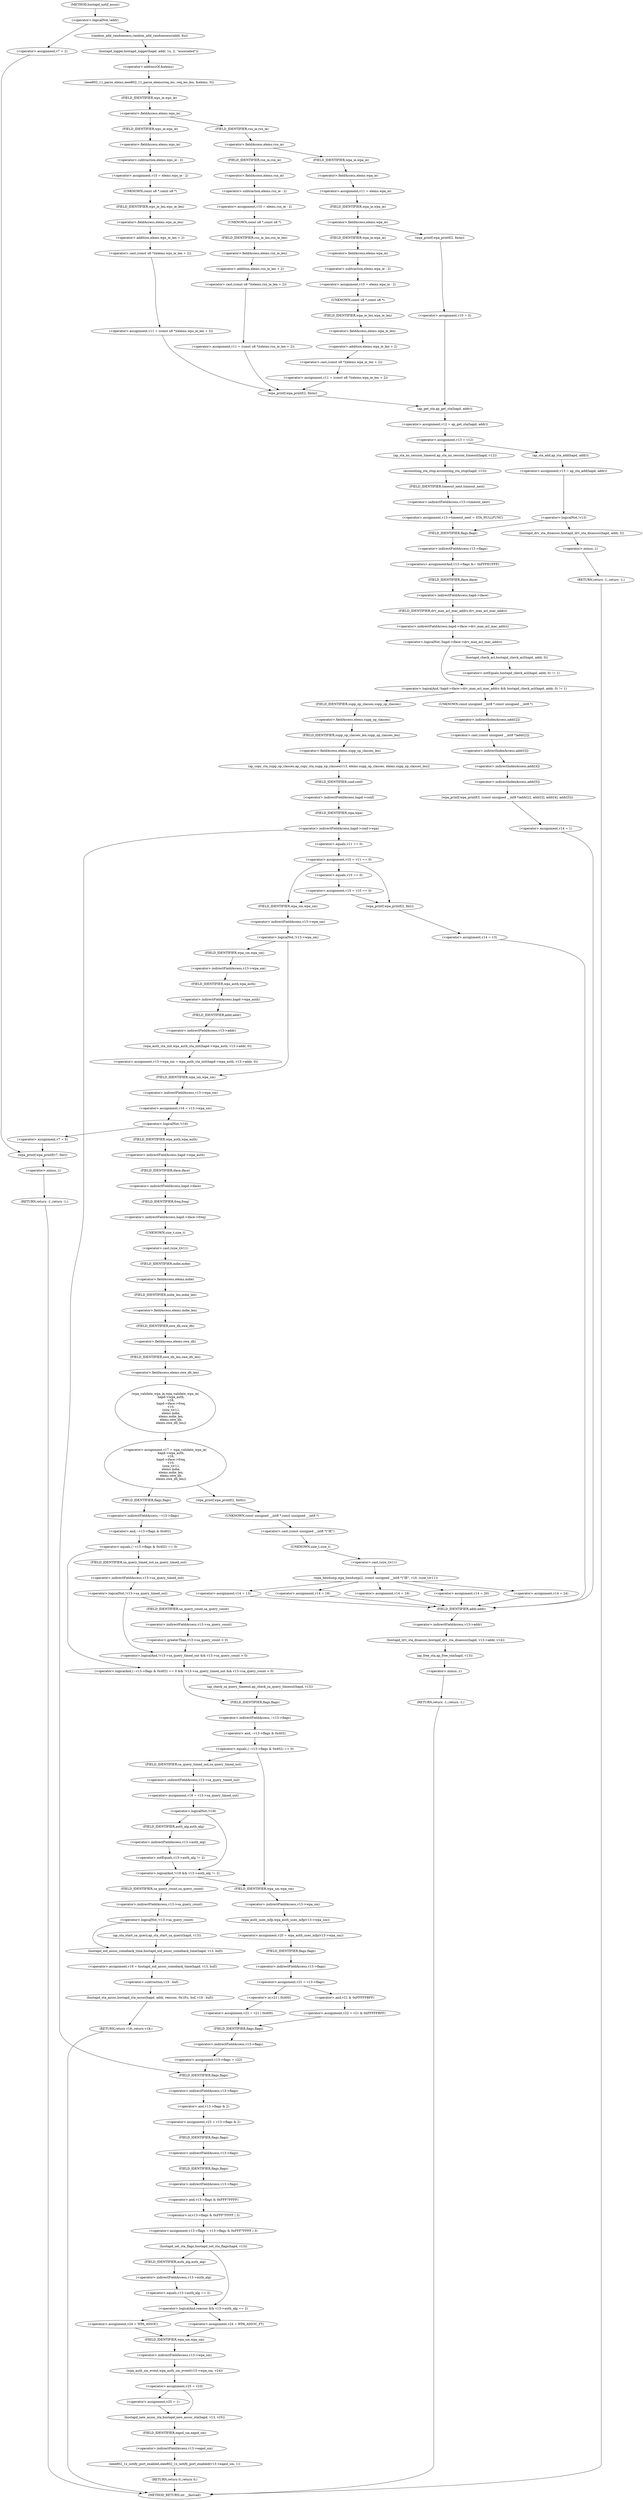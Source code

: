 digraph hostapd_notif_assoc {  
"1000153" [label = "(<operator>.logicalNot,!addr)" ]
"1000156" [label = "(<operator>.assignment,v7 = 2)" ]
"1000160" [label = "(wpa_printf,wpa_printf(v7, fmt))" ]
"1000163" [label = "(RETURN,return -1;,return -1;)" ]
"1000164" [label = "(<operator>.minus,-1)" ]
"1000166" [label = "(random_add_randomness,random_add_randomness(addr, 6u))" ]
"1000169" [label = "(hostapd_logger,hostapd_logger(hapd, addr, 1u, 2, \"associated\"))" ]
"1000175" [label = "(ieee802_11_parse_elems,ieee802_11_parse_elems(req_ies, req_ies_len, &elems, 0))" ]
"1000178" [label = "(<operator>.addressOf,&elems)" ]
"1000182" [label = "(<operator>.fieldAccess,elems.wps_ie)" ]
"1000184" [label = "(FIELD_IDENTIFIER,wps_ie,wps_ie)" ]
"1000186" [label = "(<operator>.assignment,v10 = elems.wps_ie - 2)" ]
"1000188" [label = "(<operator>.subtraction,elems.wps_ie - 2)" ]
"1000189" [label = "(<operator>.fieldAccess,elems.wps_ie)" ]
"1000191" [label = "(FIELD_IDENTIFIER,wps_ie,wps_ie)" ]
"1000193" [label = "(<operator>.assignment,v11 = (const u8 *)(elems.wps_ie_len + 2))" ]
"1000195" [label = "(<operator>.cast,(const u8 *)(elems.wps_ie_len + 2))" ]
"1000196" [label = "(UNKNOWN,const u8 *,const u8 *)" ]
"1000197" [label = "(<operator>.addition,elems.wps_ie_len + 2)" ]
"1000198" [label = "(<operator>.fieldAccess,elems.wps_ie_len)" ]
"1000200" [label = "(FIELD_IDENTIFIER,wps_ie_len,wps_ie_len)" ]
"1000203" [label = "(wpa_printf,wpa_printf(2, fmta))" ]
"1000208" [label = "(<operator>.fieldAccess,elems.rsn_ie)" ]
"1000210" [label = "(FIELD_IDENTIFIER,rsn_ie,rsn_ie)" ]
"1000212" [label = "(<operator>.assignment,v10 = elems.rsn_ie - 2)" ]
"1000214" [label = "(<operator>.subtraction,elems.rsn_ie - 2)" ]
"1000215" [label = "(<operator>.fieldAccess,elems.rsn_ie)" ]
"1000217" [label = "(FIELD_IDENTIFIER,rsn_ie,rsn_ie)" ]
"1000219" [label = "(<operator>.assignment,v11 = (const u8 *)(elems.rsn_ie_len + 2))" ]
"1000221" [label = "(<operator>.cast,(const u8 *)(elems.rsn_ie_len + 2))" ]
"1000222" [label = "(UNKNOWN,const u8 *,const u8 *)" ]
"1000223" [label = "(<operator>.addition,elems.rsn_ie_len + 2)" ]
"1000224" [label = "(<operator>.fieldAccess,elems.rsn_ie_len)" ]
"1000226" [label = "(FIELD_IDENTIFIER,rsn_ie_len,rsn_ie_len)" ]
"1000229" [label = "(<operator>.assignment,v11 = elems.wpa_ie)" ]
"1000231" [label = "(<operator>.fieldAccess,elems.wpa_ie)" ]
"1000233" [label = "(FIELD_IDENTIFIER,wpa_ie,wpa_ie)" ]
"1000235" [label = "(<operator>.fieldAccess,elems.wpa_ie)" ]
"1000237" [label = "(FIELD_IDENTIFIER,wpa_ie,wpa_ie)" ]
"1000239" [label = "(<operator>.assignment,v10 = elems.wpa_ie - 2)" ]
"1000241" [label = "(<operator>.subtraction,elems.wpa_ie - 2)" ]
"1000242" [label = "(<operator>.fieldAccess,elems.wpa_ie)" ]
"1000244" [label = "(FIELD_IDENTIFIER,wpa_ie,wpa_ie)" ]
"1000246" [label = "(<operator>.assignment,v11 = (const u8 *)(elems.wpa_ie_len + 2))" ]
"1000248" [label = "(<operator>.cast,(const u8 *)(elems.wpa_ie_len + 2))" ]
"1000249" [label = "(UNKNOWN,const u8 *,const u8 *)" ]
"1000250" [label = "(<operator>.addition,elems.wpa_ie_len + 2)" ]
"1000251" [label = "(<operator>.fieldAccess,elems.wpa_ie_len)" ]
"1000253" [label = "(FIELD_IDENTIFIER,wpa_ie_len,wpa_ie_len)" ]
"1000256" [label = "(wpa_printf,wpa_printf(2, fmta))" ]
"1000259" [label = "(<operator>.assignment,v10 = 0)" ]
"1000263" [label = "(<operator>.assignment,v12 = ap_get_sta(hapd, addr))" ]
"1000265" [label = "(ap_get_sta,ap_get_sta(hapd, addr))" ]
"1000268" [label = "(<operator>.assignment,v13 = v12)" ]
"1000274" [label = "(ap_sta_no_session_timeout,ap_sta_no_session_timeout(hapd, v12))" ]
"1000277" [label = "(accounting_sta_stop,accounting_sta_stop(hapd, v13))" ]
"1000280" [label = "(<operator>.assignment,v13->timeout_next = STA_NULLFUNC)" ]
"1000281" [label = "(<operator>.indirectFieldAccess,v13->timeout_next)" ]
"1000283" [label = "(FIELD_IDENTIFIER,timeout_next,timeout_next)" ]
"1000287" [label = "(<operator>.assignment,v13 = ap_sta_add(hapd, addr))" ]
"1000289" [label = "(ap_sta_add,ap_sta_add(hapd, addr))" ]
"1000293" [label = "(<operator>.logicalNot,!v13)" ]
"1000296" [label = "(hostapd_drv_sta_disassoc,hostapd_drv_sta_disassoc(hapd, addr, 5))" ]
"1000300" [label = "(RETURN,return -1;,return -1;)" ]
"1000301" [label = "(<operator>.minus,-1)" ]
"1000303" [label = "(<operators>.assignmentAnd,v13->flags &= 0xFFFECFFF)" ]
"1000304" [label = "(<operator>.indirectFieldAccess,v13->flags)" ]
"1000306" [label = "(FIELD_IDENTIFIER,flags,flags)" ]
"1000309" [label = "(<operator>.logicalAnd,!hapd->iface->drv_max_acl_mac_addrs && hostapd_check_acl(hapd, addr, 0) != 1)" ]
"1000310" [label = "(<operator>.logicalNot,!hapd->iface->drv_max_acl_mac_addrs)" ]
"1000311" [label = "(<operator>.indirectFieldAccess,hapd->iface->drv_max_acl_mac_addrs)" ]
"1000312" [label = "(<operator>.indirectFieldAccess,hapd->iface)" ]
"1000314" [label = "(FIELD_IDENTIFIER,iface,iface)" ]
"1000315" [label = "(FIELD_IDENTIFIER,drv_max_acl_mac_addrs,drv_max_acl_mac_addrs)" ]
"1000316" [label = "(<operator>.notEquals,hostapd_check_acl(hapd, addr, 0) != 1)" ]
"1000317" [label = "(hostapd_check_acl,hostapd_check_acl(hapd, addr, 0))" ]
"1000323" [label = "(wpa_printf,wpa_printf(3, (const unsigned __int8 *)addr[2], addr[3], addr[4], addr[5]))" ]
"1000325" [label = "(<operator>.cast,(const unsigned __int8 *)addr[2])" ]
"1000326" [label = "(UNKNOWN,const unsigned __int8 *,const unsigned __int8 *)" ]
"1000327" [label = "(<operator>.indirectIndexAccess,addr[2])" ]
"1000330" [label = "(<operator>.indirectIndexAccess,addr[3])" ]
"1000333" [label = "(<operator>.indirectIndexAccess,addr[4])" ]
"1000336" [label = "(<operator>.indirectIndexAccess,addr[5])" ]
"1000339" [label = "(<operator>.assignment,v14 = 1)" ]
"1000343" [label = "(hostapd_drv_sta_disassoc,hostapd_drv_sta_disassoc(hapd, v13->addr, v14))" ]
"1000345" [label = "(<operator>.indirectFieldAccess,v13->addr)" ]
"1000347" [label = "(FIELD_IDENTIFIER,addr,addr)" ]
"1000349" [label = "(ap_free_sta,ap_free_sta(hapd, v13))" ]
"1000352" [label = "(RETURN,return -1;,return -1;)" ]
"1000353" [label = "(<operator>.minus,-1)" ]
"1000355" [label = "(ap_copy_sta_supp_op_classes,ap_copy_sta_supp_op_classes(v13, elems.supp_op_classes, elems.supp_op_classes_len))" ]
"1000357" [label = "(<operator>.fieldAccess,elems.supp_op_classes)" ]
"1000359" [label = "(FIELD_IDENTIFIER,supp_op_classes,supp_op_classes)" ]
"1000360" [label = "(<operator>.fieldAccess,elems.supp_op_classes_len)" ]
"1000362" [label = "(FIELD_IDENTIFIER,supp_op_classes_len,supp_op_classes_len)" ]
"1000364" [label = "(<operator>.indirectFieldAccess,hapd->conf->wpa)" ]
"1000365" [label = "(<operator>.indirectFieldAccess,hapd->conf)" ]
"1000367" [label = "(FIELD_IDENTIFIER,conf,conf)" ]
"1000368" [label = "(FIELD_IDENTIFIER,wpa,wpa)" ]
"1000370" [label = "(<operator>.assignment,v15 = v11 == 0)" ]
"1000372" [label = "(<operator>.equals,v11 == 0)" ]
"1000377" [label = "(<operator>.assignment,v15 = v10 == 0)" ]
"1000379" [label = "(<operator>.equals,v10 == 0)" ]
"1000385" [label = "(wpa_printf,wpa_printf(2, fmt))" ]
"1000388" [label = "(<operator>.assignment,v14 = 13)" ]
"1000393" [label = "(<operator>.logicalNot,!v13->wpa_sm)" ]
"1000394" [label = "(<operator>.indirectFieldAccess,v13->wpa_sm)" ]
"1000396" [label = "(FIELD_IDENTIFIER,wpa_sm,wpa_sm)" ]
"1000397" [label = "(<operator>.assignment,v13->wpa_sm = wpa_auth_sta_init(hapd->wpa_auth, v13->addr, 0))" ]
"1000398" [label = "(<operator>.indirectFieldAccess,v13->wpa_sm)" ]
"1000400" [label = "(FIELD_IDENTIFIER,wpa_sm,wpa_sm)" ]
"1000401" [label = "(wpa_auth_sta_init,wpa_auth_sta_init(hapd->wpa_auth, v13->addr, 0))" ]
"1000402" [label = "(<operator>.indirectFieldAccess,hapd->wpa_auth)" ]
"1000404" [label = "(FIELD_IDENTIFIER,wpa_auth,wpa_auth)" ]
"1000405" [label = "(<operator>.indirectFieldAccess,v13->addr)" ]
"1000407" [label = "(FIELD_IDENTIFIER,addr,addr)" ]
"1000409" [label = "(<operator>.assignment,v16 = v13->wpa_sm)" ]
"1000411" [label = "(<operator>.indirectFieldAccess,v13->wpa_sm)" ]
"1000413" [label = "(FIELD_IDENTIFIER,wpa_sm,wpa_sm)" ]
"1000415" [label = "(<operator>.logicalNot,!v16)" ]
"1000418" [label = "(<operator>.assignment,v7 = 5)" ]
"1000422" [label = "(<operator>.assignment,v17 = wpa_validate_wpa_ie(\n            hapd->wpa_auth,\n            v16,\n            hapd->iface->freq,\n            v10,\n            (size_t)v11,\n            elems.mdie,\n            elems.mdie_len,\n            elems.owe_dh,\n            elems.owe_dh_len))" ]
"1000424" [label = "(wpa_validate_wpa_ie,wpa_validate_wpa_ie(\n            hapd->wpa_auth,\n            v16,\n            hapd->iface->freq,\n            v10,\n            (size_t)v11,\n            elems.mdie,\n            elems.mdie_len,\n            elems.owe_dh,\n            elems.owe_dh_len))" ]
"1000425" [label = "(<operator>.indirectFieldAccess,hapd->wpa_auth)" ]
"1000427" [label = "(FIELD_IDENTIFIER,wpa_auth,wpa_auth)" ]
"1000429" [label = "(<operator>.indirectFieldAccess,hapd->iface->freq)" ]
"1000430" [label = "(<operator>.indirectFieldAccess,hapd->iface)" ]
"1000432" [label = "(FIELD_IDENTIFIER,iface,iface)" ]
"1000433" [label = "(FIELD_IDENTIFIER,freq,freq)" ]
"1000435" [label = "(<operator>.cast,(size_t)v11)" ]
"1000436" [label = "(UNKNOWN,size_t,size_t)" ]
"1000438" [label = "(<operator>.fieldAccess,elems.mdie)" ]
"1000440" [label = "(FIELD_IDENTIFIER,mdie,mdie)" ]
"1000441" [label = "(<operator>.fieldAccess,elems.mdie_len)" ]
"1000443" [label = "(FIELD_IDENTIFIER,mdie_len,mdie_len)" ]
"1000444" [label = "(<operator>.fieldAccess,elems.owe_dh)" ]
"1000446" [label = "(FIELD_IDENTIFIER,owe_dh,owe_dh)" ]
"1000447" [label = "(<operator>.fieldAccess,elems.owe_dh_len)" ]
"1000449" [label = "(FIELD_IDENTIFIER,owe_dh_len,owe_dh_len)" ]
"1000453" [label = "(wpa_printf,wpa_printf(2, fmtb))" ]
"1000456" [label = "(wpa_hexdump,wpa_hexdump(2, (const unsigned __int8 *)\"IE\", v10, (size_t)v11))" ]
"1000458" [label = "(<operator>.cast,(const unsigned __int8 *)\"IE\")" ]
"1000459" [label = "(UNKNOWN,const unsigned __int8 *,const unsigned __int8 *)" ]
"1000462" [label = "(<operator>.cast,(size_t)v11)" ]
"1000463" [label = "(UNKNOWN,size_t,size_t)" ]
"1000469" [label = "(<operator>.assignment,v14 = 18)" ]
"1000474" [label = "(<operator>.assignment,v14 = 19)" ]
"1000479" [label = "(<operator>.assignment,v14 = 20)" ]
"1000484" [label = "(<operator>.assignment,v14 = 24)" ]
"1000489" [label = "(<operator>.assignment,v14 = 13)" ]
"1000495" [label = "(<operator>.logicalAnd,(~v13->flags & 0x402) == 0 && !v13->sa_query_timed_out && v13->sa_query_count > 0)" ]
"1000496" [label = "(<operator>.equals,(~v13->flags & 0x402) == 0)" ]
"1000497" [label = "(<operator>.and,~v13->flags & 0x402)" ]
"1000498" [label = "(<operator>.indirectFieldAccess,~v13->flags)" ]
"1000500" [label = "(FIELD_IDENTIFIER,flags,flags)" ]
"1000503" [label = "(<operator>.logicalAnd,!v13->sa_query_timed_out && v13->sa_query_count > 0)" ]
"1000504" [label = "(<operator>.logicalNot,!v13->sa_query_timed_out)" ]
"1000505" [label = "(<operator>.indirectFieldAccess,v13->sa_query_timed_out)" ]
"1000507" [label = "(FIELD_IDENTIFIER,sa_query_timed_out,sa_query_timed_out)" ]
"1000508" [label = "(<operator>.greaterThan,v13->sa_query_count > 0)" ]
"1000509" [label = "(<operator>.indirectFieldAccess,v13->sa_query_count)" ]
"1000511" [label = "(FIELD_IDENTIFIER,sa_query_count,sa_query_count)" ]
"1000513" [label = "(ap_check_sa_query_timeout,ap_check_sa_query_timeout(hapd, v13))" ]
"1000517" [label = "(<operator>.equals,(~v13->flags & 0x402) == 0)" ]
"1000518" [label = "(<operator>.and,~v13->flags & 0x402)" ]
"1000519" [label = "(<operator>.indirectFieldAccess,~v13->flags)" ]
"1000521" [label = "(FIELD_IDENTIFIER,flags,flags)" ]
"1000525" [label = "(<operator>.assignment,v18 = v13->sa_query_timed_out)" ]
"1000527" [label = "(<operator>.indirectFieldAccess,v13->sa_query_timed_out)" ]
"1000529" [label = "(FIELD_IDENTIFIER,sa_query_timed_out,sa_query_timed_out)" ]
"1000531" [label = "(<operator>.logicalAnd,!v18 && v13->auth_alg != 2)" ]
"1000532" [label = "(<operator>.logicalNot,!v18)" ]
"1000534" [label = "(<operator>.notEquals,v13->auth_alg != 2)" ]
"1000535" [label = "(<operator>.indirectFieldAccess,v13->auth_alg)" ]
"1000537" [label = "(FIELD_IDENTIFIER,auth_alg,auth_alg)" ]
"1000541" [label = "(<operator>.logicalNot,!v13->sa_query_count)" ]
"1000542" [label = "(<operator>.indirectFieldAccess,v13->sa_query_count)" ]
"1000544" [label = "(FIELD_IDENTIFIER,sa_query_count,sa_query_count)" ]
"1000545" [label = "(ap_sta_start_sa_query,ap_sta_start_sa_query(hapd, v13))" ]
"1000548" [label = "(<operator>.assignment,v19 = hostapd_eid_assoc_comeback_time(hapd, v13, buf))" ]
"1000550" [label = "(hostapd_eid_assoc_comeback_time,hostapd_eid_assoc_comeback_time(hapd, v13, buf))" ]
"1000554" [label = "(hostapd_sta_assoc,hostapd_sta_assoc(hapd, addr, reassoc, 0x1Eu, buf, v19 - buf))" ]
"1000560" [label = "(<operator>.subtraction,v19 - buf)" ]
"1000563" [label = "(RETURN,return v18;,return v18;)" ]
"1000565" [label = "(<operator>.assignment,v20 = wpa_auth_uses_mfp(v13->wpa_sm))" ]
"1000567" [label = "(wpa_auth_uses_mfp,wpa_auth_uses_mfp(v13->wpa_sm))" ]
"1000568" [label = "(<operator>.indirectFieldAccess,v13->wpa_sm)" ]
"1000570" [label = "(FIELD_IDENTIFIER,wpa_sm,wpa_sm)" ]
"1000571" [label = "(<operator>.assignment,v21 = v13->flags)" ]
"1000573" [label = "(<operator>.indirectFieldAccess,v13->flags)" ]
"1000575" [label = "(FIELD_IDENTIFIER,flags,flags)" ]
"1000578" [label = "(<operator>.assignment,v22 = v21 | 0x400)" ]
"1000580" [label = "(<operator>.or,v21 | 0x400)" ]
"1000584" [label = "(<operator>.assignment,v22 = v21 & 0xFFFFFBFF)" ]
"1000586" [label = "(<operator>.and,v21 & 0xFFFFFBFF)" ]
"1000589" [label = "(<operator>.assignment,v13->flags = v22)" ]
"1000590" [label = "(<operator>.indirectFieldAccess,v13->flags)" ]
"1000592" [label = "(FIELD_IDENTIFIER,flags,flags)" ]
"1000594" [label = "(<operator>.assignment,v23 = v13->flags & 2)" ]
"1000596" [label = "(<operator>.and,v13->flags & 2)" ]
"1000597" [label = "(<operator>.indirectFieldAccess,v13->flags)" ]
"1000599" [label = "(FIELD_IDENTIFIER,flags,flags)" ]
"1000601" [label = "(<operator>.assignment,v13->flags = v13->flags & 0xFFF7FFFF | 3)" ]
"1000602" [label = "(<operator>.indirectFieldAccess,v13->flags)" ]
"1000604" [label = "(FIELD_IDENTIFIER,flags,flags)" ]
"1000605" [label = "(<operator>.or,v13->flags & 0xFFF7FFFF | 3)" ]
"1000606" [label = "(<operator>.and,v13->flags & 0xFFF7FFFF)" ]
"1000607" [label = "(<operator>.indirectFieldAccess,v13->flags)" ]
"1000609" [label = "(FIELD_IDENTIFIER,flags,flags)" ]
"1000612" [label = "(hostapd_set_sta_flags,hostapd_set_sta_flags(hapd, v13))" ]
"1000616" [label = "(<operator>.logicalAnd,reassoc && v13->auth_alg == 2)" ]
"1000618" [label = "(<operator>.equals,v13->auth_alg == 2)" ]
"1000619" [label = "(<operator>.indirectFieldAccess,v13->auth_alg)" ]
"1000621" [label = "(FIELD_IDENTIFIER,auth_alg,auth_alg)" ]
"1000623" [label = "(<operator>.assignment,v24 = WPA_ASSOC_FT)" ]
"1000627" [label = "(<operator>.assignment,v24 = WPA_ASSOC)" ]
"1000630" [label = "(wpa_auth_sm_event,wpa_auth_sm_event(v13->wpa_sm, v24))" ]
"1000631" [label = "(<operator>.indirectFieldAccess,v13->wpa_sm)" ]
"1000633" [label = "(FIELD_IDENTIFIER,wpa_sm,wpa_sm)" ]
"1000635" [label = "(<operator>.assignment,v25 = v23)" ]
"1000640" [label = "(<operator>.assignment,v25 = 1)" ]
"1000643" [label = "(hostapd_new_assoc_sta,hostapd_new_assoc_sta(hapd, v13, v25))" ]
"1000647" [label = "(ieee802_1x_notify_port_enabled,ieee802_1x_notify_port_enabled(v13->eapol_sm, 1))" ]
"1000648" [label = "(<operator>.indirectFieldAccess,v13->eapol_sm)" ]
"1000650" [label = "(FIELD_IDENTIFIER,eapol_sm,eapol_sm)" ]
"1000652" [label = "(RETURN,return 0;,return 0;)" ]
"1000123" [label = "(METHOD,hostapd_notif_assoc)" ]
"1000654" [label = "(METHOD_RETURN,int __fastcall)" ]
  "1000153" -> "1000156" 
  "1000153" -> "1000166" 
  "1000156" -> "1000160" 
  "1000160" -> "1000164" 
  "1000163" -> "1000654" 
  "1000164" -> "1000163" 
  "1000166" -> "1000169" 
  "1000169" -> "1000178" 
  "1000175" -> "1000184" 
  "1000178" -> "1000175" 
  "1000182" -> "1000191" 
  "1000182" -> "1000210" 
  "1000184" -> "1000182" 
  "1000186" -> "1000196" 
  "1000188" -> "1000186" 
  "1000189" -> "1000188" 
  "1000191" -> "1000189" 
  "1000193" -> "1000203" 
  "1000195" -> "1000193" 
  "1000196" -> "1000200" 
  "1000197" -> "1000195" 
  "1000198" -> "1000197" 
  "1000200" -> "1000198" 
  "1000203" -> "1000265" 
  "1000208" -> "1000217" 
  "1000208" -> "1000233" 
  "1000210" -> "1000208" 
  "1000212" -> "1000222" 
  "1000214" -> "1000212" 
  "1000215" -> "1000214" 
  "1000217" -> "1000215" 
  "1000219" -> "1000203" 
  "1000221" -> "1000219" 
  "1000222" -> "1000226" 
  "1000223" -> "1000221" 
  "1000224" -> "1000223" 
  "1000226" -> "1000224" 
  "1000229" -> "1000237" 
  "1000231" -> "1000229" 
  "1000233" -> "1000231" 
  "1000235" -> "1000244" 
  "1000235" -> "1000256" 
  "1000237" -> "1000235" 
  "1000239" -> "1000249" 
  "1000241" -> "1000239" 
  "1000242" -> "1000241" 
  "1000244" -> "1000242" 
  "1000246" -> "1000203" 
  "1000248" -> "1000246" 
  "1000249" -> "1000253" 
  "1000250" -> "1000248" 
  "1000251" -> "1000250" 
  "1000253" -> "1000251" 
  "1000256" -> "1000259" 
  "1000259" -> "1000265" 
  "1000263" -> "1000268" 
  "1000265" -> "1000263" 
  "1000268" -> "1000274" 
  "1000268" -> "1000289" 
  "1000274" -> "1000277" 
  "1000277" -> "1000283" 
  "1000280" -> "1000306" 
  "1000281" -> "1000280" 
  "1000283" -> "1000281" 
  "1000287" -> "1000293" 
  "1000289" -> "1000287" 
  "1000293" -> "1000296" 
  "1000293" -> "1000306" 
  "1000296" -> "1000301" 
  "1000300" -> "1000654" 
  "1000301" -> "1000300" 
  "1000303" -> "1000314" 
  "1000304" -> "1000303" 
  "1000306" -> "1000304" 
  "1000309" -> "1000326" 
  "1000309" -> "1000359" 
  "1000310" -> "1000309" 
  "1000310" -> "1000317" 
  "1000311" -> "1000310" 
  "1000312" -> "1000315" 
  "1000314" -> "1000312" 
  "1000315" -> "1000311" 
  "1000316" -> "1000309" 
  "1000317" -> "1000316" 
  "1000323" -> "1000339" 
  "1000325" -> "1000330" 
  "1000326" -> "1000327" 
  "1000327" -> "1000325" 
  "1000330" -> "1000333" 
  "1000333" -> "1000336" 
  "1000336" -> "1000323" 
  "1000339" -> "1000347" 
  "1000343" -> "1000349" 
  "1000345" -> "1000343" 
  "1000347" -> "1000345" 
  "1000349" -> "1000353" 
  "1000352" -> "1000654" 
  "1000353" -> "1000352" 
  "1000355" -> "1000367" 
  "1000357" -> "1000362" 
  "1000359" -> "1000357" 
  "1000360" -> "1000355" 
  "1000362" -> "1000360" 
  "1000364" -> "1000372" 
  "1000364" -> "1000599" 
  "1000365" -> "1000368" 
  "1000367" -> "1000365" 
  "1000368" -> "1000364" 
  "1000370" -> "1000379" 
  "1000370" -> "1000385" 
  "1000370" -> "1000396" 
  "1000372" -> "1000370" 
  "1000377" -> "1000385" 
  "1000377" -> "1000396" 
  "1000379" -> "1000377" 
  "1000385" -> "1000388" 
  "1000388" -> "1000347" 
  "1000393" -> "1000400" 
  "1000393" -> "1000413" 
  "1000394" -> "1000393" 
  "1000396" -> "1000394" 
  "1000397" -> "1000413" 
  "1000398" -> "1000404" 
  "1000400" -> "1000398" 
  "1000401" -> "1000397" 
  "1000402" -> "1000407" 
  "1000404" -> "1000402" 
  "1000405" -> "1000401" 
  "1000407" -> "1000405" 
  "1000409" -> "1000415" 
  "1000411" -> "1000409" 
  "1000413" -> "1000411" 
  "1000415" -> "1000418" 
  "1000415" -> "1000427" 
  "1000418" -> "1000160" 
  "1000422" -> "1000453" 
  "1000422" -> "1000500" 
  "1000424" -> "1000422" 
  "1000425" -> "1000432" 
  "1000427" -> "1000425" 
  "1000429" -> "1000436" 
  "1000430" -> "1000433" 
  "1000432" -> "1000430" 
  "1000433" -> "1000429" 
  "1000435" -> "1000440" 
  "1000436" -> "1000435" 
  "1000438" -> "1000443" 
  "1000440" -> "1000438" 
  "1000441" -> "1000446" 
  "1000443" -> "1000441" 
  "1000444" -> "1000449" 
  "1000446" -> "1000444" 
  "1000447" -> "1000424" 
  "1000449" -> "1000447" 
  "1000453" -> "1000459" 
  "1000456" -> "1000469" 
  "1000456" -> "1000474" 
  "1000456" -> "1000479" 
  "1000456" -> "1000484" 
  "1000456" -> "1000489" 
  "1000458" -> "1000463" 
  "1000459" -> "1000458" 
  "1000462" -> "1000456" 
  "1000463" -> "1000462" 
  "1000469" -> "1000347" 
  "1000474" -> "1000347" 
  "1000479" -> "1000347" 
  "1000484" -> "1000347" 
  "1000489" -> "1000347" 
  "1000495" -> "1000513" 
  "1000495" -> "1000521" 
  "1000496" -> "1000495" 
  "1000496" -> "1000507" 
  "1000497" -> "1000496" 
  "1000498" -> "1000497" 
  "1000500" -> "1000498" 
  "1000503" -> "1000495" 
  "1000504" -> "1000503" 
  "1000504" -> "1000511" 
  "1000505" -> "1000504" 
  "1000507" -> "1000505" 
  "1000508" -> "1000503" 
  "1000509" -> "1000508" 
  "1000511" -> "1000509" 
  "1000513" -> "1000521" 
  "1000517" -> "1000529" 
  "1000517" -> "1000570" 
  "1000518" -> "1000517" 
  "1000519" -> "1000518" 
  "1000521" -> "1000519" 
  "1000525" -> "1000532" 
  "1000527" -> "1000525" 
  "1000529" -> "1000527" 
  "1000531" -> "1000544" 
  "1000531" -> "1000570" 
  "1000532" -> "1000531" 
  "1000532" -> "1000537" 
  "1000534" -> "1000531" 
  "1000535" -> "1000534" 
  "1000537" -> "1000535" 
  "1000541" -> "1000545" 
  "1000541" -> "1000550" 
  "1000542" -> "1000541" 
  "1000544" -> "1000542" 
  "1000545" -> "1000550" 
  "1000548" -> "1000560" 
  "1000550" -> "1000548" 
  "1000554" -> "1000563" 
  "1000560" -> "1000554" 
  "1000563" -> "1000654" 
  "1000565" -> "1000575" 
  "1000567" -> "1000565" 
  "1000568" -> "1000567" 
  "1000570" -> "1000568" 
  "1000571" -> "1000580" 
  "1000571" -> "1000586" 
  "1000573" -> "1000571" 
  "1000575" -> "1000573" 
  "1000578" -> "1000592" 
  "1000580" -> "1000578" 
  "1000584" -> "1000592" 
  "1000586" -> "1000584" 
  "1000589" -> "1000599" 
  "1000590" -> "1000589" 
  "1000592" -> "1000590" 
  "1000594" -> "1000604" 
  "1000596" -> "1000594" 
  "1000597" -> "1000596" 
  "1000599" -> "1000597" 
  "1000601" -> "1000612" 
  "1000602" -> "1000609" 
  "1000604" -> "1000602" 
  "1000605" -> "1000601" 
  "1000606" -> "1000605" 
  "1000607" -> "1000606" 
  "1000609" -> "1000607" 
  "1000612" -> "1000616" 
  "1000612" -> "1000621" 
  "1000616" -> "1000623" 
  "1000616" -> "1000627" 
  "1000618" -> "1000616" 
  "1000619" -> "1000618" 
  "1000621" -> "1000619" 
  "1000623" -> "1000633" 
  "1000627" -> "1000633" 
  "1000630" -> "1000635" 
  "1000631" -> "1000630" 
  "1000633" -> "1000631" 
  "1000635" -> "1000640" 
  "1000635" -> "1000643" 
  "1000640" -> "1000643" 
  "1000643" -> "1000650" 
  "1000647" -> "1000652" 
  "1000648" -> "1000647" 
  "1000650" -> "1000648" 
  "1000652" -> "1000654" 
  "1000123" -> "1000153" 
}
